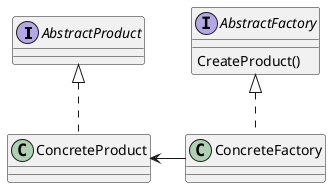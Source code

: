 @startuml factory
scale 1

interface AbstractProduct{}

interface AbstractFactory{
    CreateProduct()
}

class ConcreteProduct{}

class ConcreteFactory{}

AbstractProduct <|.. ConcreteProduct
AbstractFactory <|.. ConcreteFactory

ConcreteProduct <-right- ConcreteFactory

@enduml